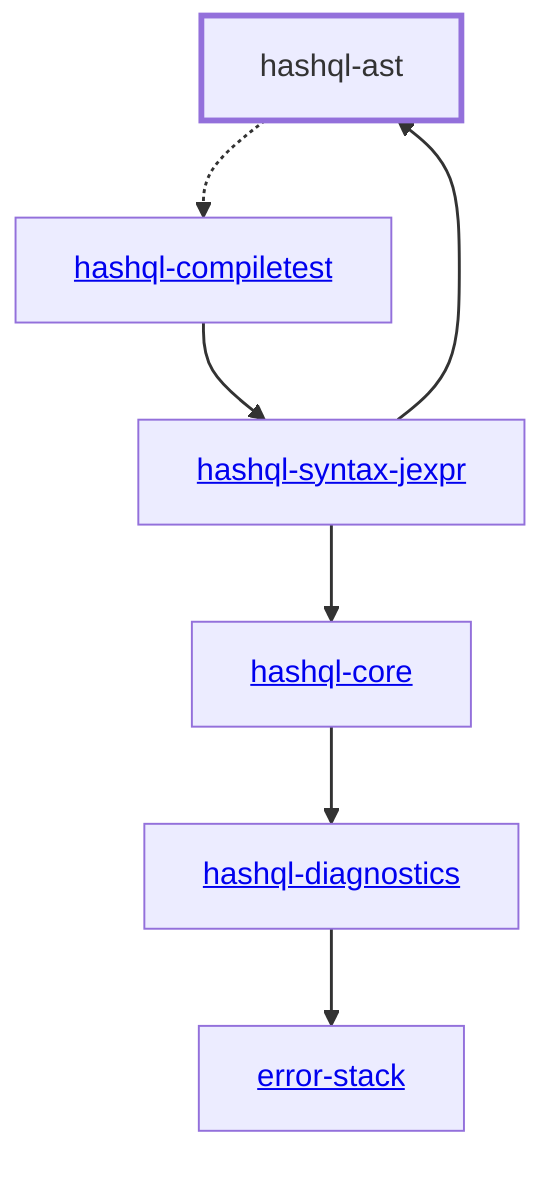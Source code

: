 graph TD
    linkStyle default stroke-width:1.5px
    classDef default stroke-width:1px
    classDef root stroke-width:3px
    classDef dev stroke-width:1px
    classDef build stroke-width:1px
    %% Legend
    %% --> : Normal dependency
    %% -.-> : Dev dependency
    %% ---> : Build dependency
    0[hashql-ast]
    class 0 root
    1[<a href="../hashql_compiletest">hashql-compiletest</a>]
    2[<a href="../hashql_core">hashql-core</a>]
    3[<a href="../hashql_diagnostics">hashql-diagnostics</a>]
    4[<a href="../hashql_syntax_jexpr">hashql-syntax-jexpr</a>]
    5[<a href="../error_stack">error-stack</a>]
    0 -.-> 1
    1 --> 4
    2 --> 3
    3 --> 5
    4 --> 0
    4 --> 2